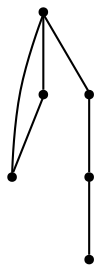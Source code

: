 graph {
  node [shape=point,comment="{\"directed\":false,\"doi\":\"10.1007/978-3-319-27261-0_13\",\"figure\":\"9 (1)\"}"]

  v0 [pos="1519.69002450533,1871.1155185509301"]
  v1 [pos="1225.2889405433361,1871.1155185509301"]
  v2 [pos="1166.4087364686209,1871.1155185509301"]
  v3 [pos="1107.5285323939056,1812.2360360920018"]
  v4 [pos="1107.5285323939056,1871.1155185509301"]
  v5 [pos="1078.088430356548,1871.1155185509301"]

  v5 -- v3 [id="-6",pos="1078.088430356548,1871.1155185509301 1078.0884621507569,1812.2360360920018 1078.0884621507569,1812.2360360920018 1078.0884621507569,1812.2360360920018 1107.5285323939056,1812.2360360920018 1107.5285323939056,1812.2360360920018 1107.5285323939056,1812.2360360920018"]
  v4 -- v5 [id="-8",pos="1107.5285323939056,1871.1155185509301 1078.088430356548,1871.1155185509301 1078.088430356548,1871.1155185509301 1078.088430356548,1871.1155185509301"]
  v2 -- v1 [id="-10",pos="1166.4087364686209,1871.1155185509301 1225.2889405433361,1871.1155185509301 1225.2889405433361,1871.1155185509301 1225.2889405433361,1871.1155185509301"]
  v1 -- v0 [id="-11",pos="1225.2889405433361,1871.1155185509301 1519.69002450533,1871.1155185509301 1519.69002450533,1871.1155185509301 1519.69002450533,1871.1155185509301"]
  v3 -- v4 [id="-13",pos="1107.5285323939056,1812.2360360920018 1107.5285323939056,1871.1155185509301 1107.5285323939056,1871.1155185509301 1107.5285323939056,1871.1155185509301"]
  v4 -- v2 [id="-14",pos="1107.5285323939056,1871.1155185509301 1166.4087364686209,1871.1155185509301 1166.4087364686209,1871.1155185509301 1166.4087364686209,1871.1155185509301"]
}
